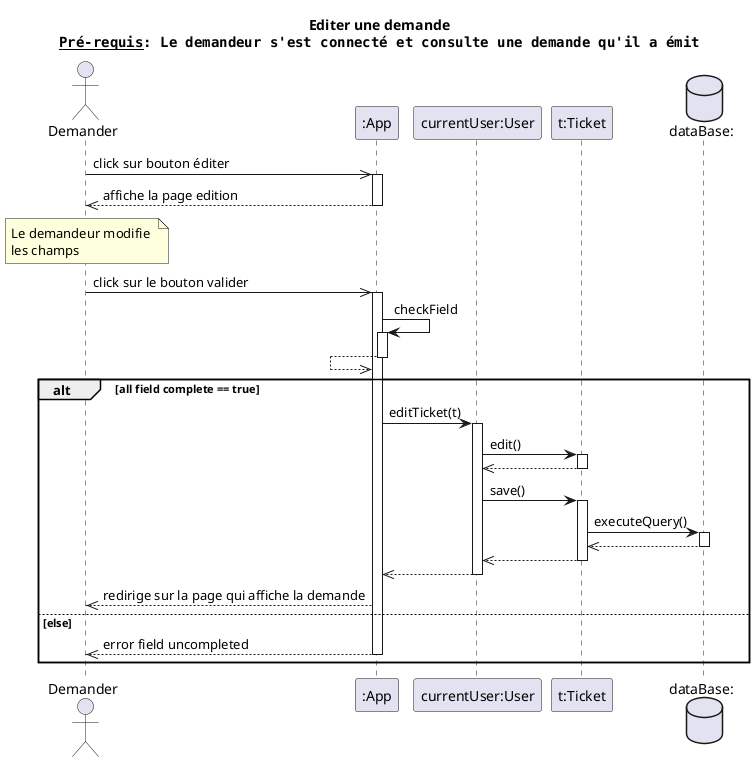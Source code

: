 @startuml editer une demande
title Editer une demande\n""__Pré-requis__: Le demandeur s'est connecté et consulte une demande qu'il a émit""

actor client as "Demander" order 1
participant app as ":App"   order 2
participant user as "currentUser:User" order 3
participant ticket as "t:Ticket" order 4
database bdd as "dataBase:" order 5

client ->> app: click sur bouton éditer
activate app
client <<-- app: affiche la page edition
deactivate app

note over client: Le demandeur modifie \nles champs
client ->> app: click sur le bouton valider
activate app

app -> app : checkField
activate app
app <<-- app
deactivate app
alt all field complete == true
    app -> user: editTicket(t)
    activate user
    user -> ticket: edit()
    activate ticket
    user <<--ticket
    deactivate ticket

    user -> ticket: save()
    activate ticket
    ticket -> bdd: executeQuery()
    activate bdd
    ticket <<-- bdd
    deactivate bdd
    user <<-- ticket
    deactivate ticket
    app <<--user
    deactivate user

    client <<-- app: redirige sur la page qui affiche la demande
else else
    client <<-- app: error field uncompleted
    deactivate app
end
@enduml